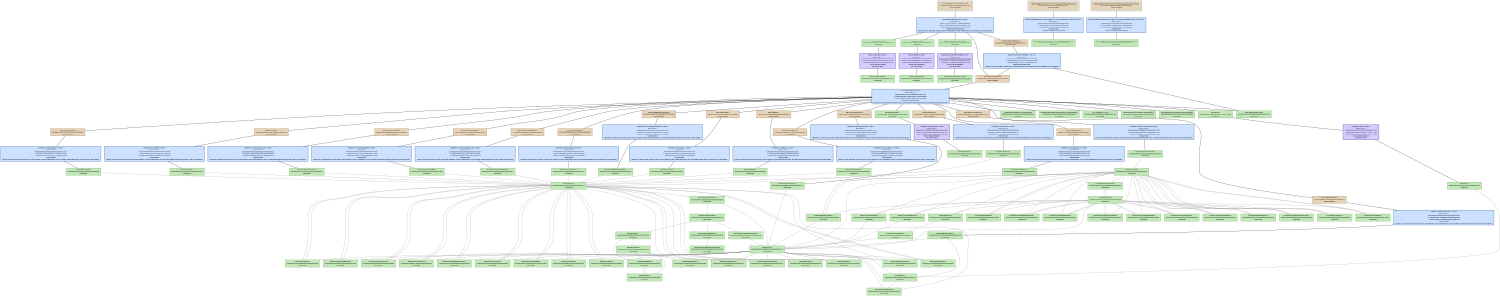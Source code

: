 digraph Rush {
   size = "10.000000,8.500000";
   concentrate = false;

   node [ shape = box, style = filled, color = "0.3 0.5 0.6", fillcolor = "0.3 0.2 0.9", fontname = "Monaco", fontsize = "9" ];
   n00001 [ label = "Development/Rush.mexmac.app\n8fd0e8cda39bfc24e7f78f745df1c03b\nDepsUpdated", color = "0.1 0.5 0.5", fillcolor = "0.1 0.2 0.9", peripheries = 3 ];
   n00002 [ label = "Contents/Info.plist\n7b19a0d8589543fc2aa59c6f9d2b3106\nUpToDate" ];
   n00003 [ label = "Rush.build/Info.plist\n000000004355ff680000000000000292\nUpToDate" ];
   n00004 [ label = "Contents/PkgInfo\n67bec1d7d36bff89fb65c5c9d99e7251\nUpToDate" ];
   n00005 [ label = "Rush.build/PkgInfo\n000000004355ff680000000000000008\nUpToDate" ];
   n00006 [ label = "English.lproj/InfoPlist.strings\n2c3a04f51c278de1b7a88dff30e2f7e5\nUpToDate" ];
   n00007 [ label = "English.lproj/InfoPlist.strings\n00000000434c45840000000000000228\nUpToDate" ];
   n00008 [ label = "ppc/PsychError.o\nd6eaa30fc57f3b2160f0890aefbc929e\nDepsUpdated", color = "0.1 0.5 0.5", fillcolor = "0.1 0.2 0.9" ];
   n00009 [ label = "Base/PsychError.c\n00000000434c4585000000000000563d\nUpToDate" ];
   n00010 [ label = "ppc/PsychRegisterProject.o\na6a4e8155bf575735de3d537e726c83f\nDepsUpdated", color = "0.1 0.5 0.5", fillcolor = "0.1 0.2 0.9" ];
   n00011 [ label = "Base/PsychRegisterProject.c\n00000000434c458500000000000012e6\nUpToDate" ];
   n00012 [ label = "ppc/PsychHelp.o\nb864f15593fc703541d99ce297e5fe92\nDepsUpdated", color = "0.1 0.5 0.5", fillcolor = "0.1 0.2 0.9" ];
   n00013 [ label = "Base/PsychHelp.c\n00000000434c811d00000000000005b8\nUpToDate" ];
   n00014 [ label = "ppc/MiniBox.o\n7855f67d672eded0da8a80ab63d84a46\nDepsUpdated", color = "0.1 0.5 0.5", fillcolor = "0.1 0.2 0.9" ];
   n00015 [ label = "Base/MiniBox.c\n00000000434c45850000000000000f4f\nUpToDate" ];
   n00016 [ label = "ppc/PsychMemory.o\nada071db7efdb338bb0fe20a3f28098d\nDepsUpdated", color = "0.1 0.5 0.5", fillcolor = "0.1 0.2 0.9" ];
   n00017 [ label = "Base/PsychMemory.c\n00000000434ca96200000000000003a4\nUpToDate" ];
   n00018 [ label = "ppc/ProjectTable.o\n29a4d3615d1c325705c161487716064c\nDepsUpdated", color = "0.1 0.5 0.5", fillcolor = "0.1 0.2 0.9" ];
   n00019 [ label = "Base/ProjectTable.c\n00000000434c4585000000000000023a\nUpToDate" ];
   n00020 [ label = "ppc/PsychInit.o\n5b0f8290ea06dcc0d19e46bc16aee7a2\nDepsUpdated", color = "0.1 0.5 0.5", fillcolor = "0.1 0.2 0.9" ];
   n00021 [ label = "Base/PsychInit.c\n00000000434c45850000000000000759\nUpToDate" ];
   n00022 [ label = "ppc/PsychTimeGlue.o\n4a4f7cae330208d25eb678728d7cb54c\nDepsUpdated", color = "0.1 0.5 0.5", fillcolor = "0.1 0.2 0.9" ];
   n00023 [ label = "Base/PsychTimeGlue.c\n000000004355ef98000000000000157f\nUpToDate" ];
   n00024 [ label = "ppc/PsychStructGlue.o\ne458eacdd65bf09b0cdca9f497eb3e55\nDepsUpdated", color = "0.1 0.5 0.5", fillcolor = "0.1 0.2 0.9" ];
   n00025 [ label = "Base/PsychStructGlue.c\n00000000434c45850000000000002bb8\nUpToDate" ];
   n00026 [ label = "ppc/PsychVersioning.o\nc3de7d2e4087c13d24344e94f9c05f7a\nDepsUpdated", color = "0.1 0.5 0.5", fillcolor = "0.1 0.2 0.9" ];
   n00027 [ label = "Base/PsychVersioning.c\n00000000435d66ee00000000000014ee\nUpToDate" ];
   n00028 [ label = "ppc/MODULEVersion.o\n4fa0de109abfd571a719806ae8b725f9\nDepsUpdated", color = "0.1 0.5 0.5", fillcolor = "0.1 0.2 0.9" ];
   n00029 [ label = "Screen/MODULEVersion.c\n000000004356088a000000000000124e\nUpToDate" ];
   n00030 [ label = "ppc/PsychScriptingGlue.o\n7cfd5b3eac5ff6e359f8138e2a398826\nDepsUpdated", color = "0.1 0.5 0.5", fillcolor = "0.1 0.2 0.9" ];
   n00031 [ label = "Base/PsychScriptingGlue.c\n00000000434c458500000000000105c5\nUpToDate" ];
   n00032 [ label = "ppc/mexversion.o\n6be1c320bb1c56849dd2af0323cd1d4a\nUpToDate" ];
   n00033 [ label = "src/mexversion.c\n000000004332d94600000000000002d2\nUpToDate" ];
   n00034 [ label = "ppc/PsychCellGlue.o\nb769558ab8b390a0c4d12602f939b4e0\nDepsUpdated", color = "0.1 0.5 0.5", fillcolor = "0.1 0.2 0.9" ];
   n00035 [ label = "Base/PsychCellGlue.c\n00000000434c45850000000000001c81\nUpToDate" ];
   n00036 [ label = "ppc/Rush.o\n6a698e89e1ef80c2e29b5719307700aa\nUpToDate" ];
   n00037 [ label = "Rush/Rush.c\n00000000434c45850000000000001f14\nUpToDate" ];
   n00038 [ label = "ppc/RegisterProject.o\nf5ac9c50de4413ae9a4f29b5738b7a14\nDepsUpdated", color = "0.1 0.5 0.5", fillcolor = "0.1 0.2 0.9" ];
   n00039 [ label = "Rush/RegisterProject.c\n00000000434c458500000000000003c8\nUpToDate" ];
   n00040 [ label = "ppc/PsychAuthors.o\n2f65a85ba78aa4d112d3f09c036490dd\nDepsUpdated", color = "0.1 0.5 0.5", fillcolor = "0.1 0.2 0.9" ];
   n00041 [ label = "Base/PsychAuthors.c\n00000000434c81430000000000000d3b\nUpToDate" ];
   n00042 [ label = "MacOS/Rush.mexmac\n0558548f20160b937040af501e154ac9\nDepsUpdated", color = "0.1 0.5 0.5", fillcolor = "0.1 0.2 0.9" ];
   n00043 [ label = "Frameworks/OpenGL.framework[C]\n00000000434ac55900000000000000ee\nUpToDate" ];
   n00044 [ label = "Frameworks/ApplicationServices.framework[C]\n00000000434ac53300000000000000ee\nUpToDate" ];
   n00045 [ label = "2.95.2/libstdc++.a[C]\n00000000434abb590000000000075c68\nUpToDate" ];
   n00046 [ label = "Frameworks/CoreAudio.framework[C]\n00000000434ac55b00000000000000cc\nUpToDate" ];
   n00047 [ label = "Frameworks/CoreServices.framework[C]\n00000000434ac53600000000000000ee\nUpToDate" ];
   n00048 [ label = "mac/mexFunction.map\n000000004332d946000000000000012e\nUpToDate" ];
   n00049 [ label = "<Rush.build/Script-2FD6171107306668008DA6B4.sh>[A]\n4f06cd5a92c40998c5a4cd5fceac2b5b\nDepsUpdated", color = "0.1 0.5 0.5", fillcolor = "0.1 0.2 0.9", peripheries = 3 ];
   n00050 [ label = "Rush.build/Script-2FD6171107306668008DA6B4.sh\n000000004355ff6800000000000000ec\nUpToDate" ];
   n00051 [ label = "<Rush.build/Script-2FD6171207306668008DA6B4.sh>[A]\ncb181b4b2445248635ef0f1d63698d40\nDepsUpdated", color = "0.1 0.5 0.5", fillcolor = "0.1 0.2 0.9", peripheries = 3 ];
   n00052 [ label = "Rush.build/Script-2FD6171207306668008DA6B4.sh\n000000004355ff68000000000000003e\nUpToDate" ];
   n00053 [ label = "<MacOS/Rush.mexmac>\n1e67a00c8beac39231313dd099f27411\nDepsUpdated", color = "0.1 0.5 0.5", fillcolor = "0.1 0.2 0.9", style = "filled,dashed" ];
   n00054 [ label = "Base/Psych.h\n00000000435548b60000000000000410\nUpToDate" ];
   n00055 [ label = "Base/Psych.h\n00000000435548b60000000000000410\nUpToDate" ];
   n00056 [ label = "Screen/Screen.h\n000000004355f28e00000000000012e0\nUpToDate" ];
   n00057 [ label = "Rush/Rush.h\n00000000434c458500000000000001ff\nUpToDate" ];
   n00058 [ label = "Base/PsychConstants.h\n00000000435548d4000000000000080d\nUpToDate" ];
   n00059 [ label = "Base/MiniBox.h\n00000000435548d400000000000004d6\nUpToDate" ];
   n00060 [ label = "Base/ProjectTable.h\n00000000435548d400000000000002f6\nUpToDate" ];
   n00061 [ label = "Base/PsychError.h\n00000000435548d40000000000001fe7\nUpToDate" ];
   n00062 [ label = "Base/PsychScriptingGlue.h\n00000000435548f30000000000001a37\nUpToDate" ];
   n00063 [ label = "Base/PsychStructGlue.h\n000000004355496c0000000000000bcc\nUpToDate" ];
   n00064 [ label = "Base/PsychCellGlue.h\n00000000435bf47100000000000005c5\nUpToDate" ];
   n00065 [ label = "Base/PsychRegisterProject.h\n00000000435548d400000000000003f1\nUpToDate" ];
   n00066 [ label = "Base/PsychAuthors.h\n00000000435548d400000000000005e9\nUpToDate" ];
   n00067 [ label = "Base/PsychVersioning.h\n00000000435548f300000000000004dd\nUpToDate" ];
   n00068 [ label = "Base/PsychHelp.h\n00000000435bf48f0000000000000357\nUpToDate" ];
   n00069 [ label = "Base/PsychInit.h\n00000000435548f300000000000002db\nUpToDate" ];
   n00070 [ label = "Base/PsychMemory.h\n00000000435548d40000000000000473\nUpToDate" ];
   n00071 [ label = "Base/PsychTimeGlue.h\n000000004355ef010000000000000483\nUpToDate" ];
   n00072 [ label = "Base/PsychInstrument.h\n00000000435548d400000000000001a8\nUpToDate" ];
   n00073 [ label = "Rush/RegisterProject.h\n00000000434c458500000000000002ce\nUpToDate" ];
   n00074 [ label = "Base/TimeLists.h\n00000000435548f300000000000002a9\nUpToDate" ];
   n00075 [ label = "Screen/PsychRects.h\n00000000434c458500000000000005d5\nUpToDate" ];
   n00076 [ label = "Screen/ScreenTypes.h\n00000000434c458500000000000013b6\nUpToDate" ];
   n00077 [ label = "Screen/PsychVideoGlue.h\n00000000434c458500000000000005d4\nUpToDate" ];
   n00078 [ label = "Screen/PsychScreenGlue.h\n00000000434c45850000000000000d6d\nUpToDate" ];
   n00079 [ label = "Screen/PsychWindowTextGlue.h\n00000000434c458500000000000008ee\nUpToDate" ];
   n00080 [ label = "Screen/WindowBank.h\n000000004355e68c0000000000001b31\nUpToDate" ];
   n00081 [ label = "Screen/PsychWindowGlue.h\n000000004355e21f0000000000000a66\nUpToDate" ];
   n00082 [ label = "Screen/PsychTextureSupport.h\n000000004355a03b0000000000000370\nUpToDate" ];
   n00083 [ label = "Screen/PsychAlphaBlending.h\n00000000434c458500000000000004fb\nUpToDate" ];
   n00084 [ label = "Screen/ScreenArguments.h\n00000000434c45850000000000000ca3\nUpToDate" ];
   n00085 [ label = "Screen/RegisterProject.h\n00000000434c45850000000000000284\nUpToDate" ];
   n00086 [ label = "Screen/WindowHelpers.h\n00000000434c45850000000000000773\nUpToDate" ];
   n00087 [ label = "Fonts/PsychFontGlue.h\n00000000434c45850000000000000e47\nUpToDate" ];
   n00088 [ label = "Fonts/ScreenFontGlue.h\n00000000434c45850000000000000260\nUpToDate" ];
   n00089 [ label = "Fonts/FontInfo.h\n00000000434c45850000000000000ef4\nUpToDate" ];
   n00090 [ label = "Screen/ScreenPreferenceState.h\n000000004355d9f300000000000006ba\nUpToDate" ];
   n00091 [ label = "Base/PsychIncludes.h\n00000000435548d4000000000000074c\nUpToDate" ];
   n00092 [ label = "Screen/Screen.h\n000000004355f28e00000000000012e0\nUpToDate" ];
   n00093 [ label = "Fonts/PsychFontGlue.h\n00000000434c45850000000000000e47\nUpToDate" ];
   n00094 [ label = "Base/PsychPlatform.h\n00000000435548d40000000000000589\nUpToDate" ];
   n00095 [ label = "include/mex.h\n000000004332d9460000000000003742\nUpToDate" ];
   n00096 [ label = "OS9ToolboxFragments/Events.h\n00000000434c45850000000000000236\nUpToDate" ];
   n00097 [ label = "Base/PsychPlatformConstants.h\n000000004355492f000000000000070e\nUpToDate" ];
   n00098 [ label = "include/matrix.h\n000000004332d9460000000000009ff2\nUpToDate" ];
   n00099 [ label = "include/mwdebug.h\n000000004332d9460000000000002b3c\nUpToDate" ];
   n00100 [ label = "include/tmwtypes.h\n000000004332d946000000000000458d\nUpToDate" ];
   n00101 [ label = "include/mat.h\n000000004332d94600000000000023ab\nUpToDate" ];

   node [ shape = box, style = "filled,bold", color = "0.7 0.5 0.7", fillcolor = "0.7 0.2 1.0", fontname = "Monaco", fontsize = "9" ];
   c00001 [ label = "PBXCp Info.plist <wt:0>\nwaitCount: 0\n000000004355ff680000000000000292\n^ 7b19a0d81bc0bc942aa59c6f9d2b3394\n= 7b19a0d8589543fc2aa59c6f9d2b3106\nDoesNotNeedToRun\n(no 'why' info)" ];
   c00002 [ label = "PBXCp PkgInfo <wt:0>\nwaitCount: 0\n00000000000000000000000000000000\n^ 67bec1d7d36bff89fb65c5c9d99e7251\n= 67bec1d7d36bff89fb65c5c9d99e7251\nDoesNotNeedToRun\n(no 'why' info)" ];
   c00003 [ label = "CpResource InfoPlist.strings <wt:4>\nwaitCount: 0\n00000000000000000000000000000000\n^ 2c3a04f51c278de1b7a88dff30e2f7e5\n= 2c3a04f51c278de1b7a88dff30e2f7e5\nDoesNotNeedToRun\n(no 'why' info)" ];
   c00004 [ label = "CompileC PsychError.o <wt:6>\nwaitCount: 0\n000000004355492f0000000000004529\n^ d6eaa30f862a720e60f0890aefbcd7b7\n= d6eaa30fc57f3b2160f0890aefbc929e\nNeedsToRun\nNeeds to run because at least one of the outputs of the command is has an older timestamp than at least one of the inputs.", color = "0.6 0.5 0.7", fillcolor = "0.6 0.2 1.0" ];
   c00005 [ label = "CompileC PsychRegisterProject.o <wt:6>\nwaitCount: 0\n000000004355492f00000000000001f2\n^ a6a4e81518a03c5c5de3d537e726c9cd\n= a6a4e8155bf575735de3d537e726c83f\nNeedsToRun\nNeeds to run because at least one of the outputs of the command is has an older timestamp than at least one of the inputs.", color = "0.6 0.5 0.7", fillcolor = "0.6 0.2 1.0" ];
   c00006 [ label = "CompileC PsychHelp.o <wt:6>\nwaitCount: 0\n0000000043558db700000000000016ac\n^ b864f155d0a9fd8241d99ce297e5e83e\n= b864f15593fc703541d99ce297e5fe92\nNeedsToRun\nNeeds to run because at least one of the outputs of the command is has an older timestamp than at least one of the inputs.", color = "0.6 0.5 0.7", fillcolor = "0.6 0.2 1.0" ];
   c00007 [ label = "CompileC MiniBox.o <wt:6>\nwaitCount: 0\n000000004355492f0000000000001c5b\n^ 7855f67d247b97ffda8a80ab63d8561d\n= 7855f67d672eded0da8a80ab63d84a46\nNeedsToRun\nNeeds to run because at least one of the outputs of the command is has an older timestamp than at least one of the inputs.", color = "0.6 0.5 0.7", fillcolor = "0.6 0.2 1.0" ];
   c00008 [ label = "CompileC PsychMemory.o <wt:6>\nwaitCount: 0\n000000004355a5c800000000000010b0\n^ ada071db3da816f0bb0fe20a3f28193d\n= ada071db7efdb338bb0fe20a3f28098d\nNeedsToRun\nNeeds to run because at least one of the outputs of the command is has an older timestamp than at least one of the inputs.", color = "0.6 0.5 0.7", fillcolor = "0.6 0.2 1.0" ];
   c00009 [ label = "CompileC ProjectTable.o <wt:6>\nwaitCount: 0\n000000004355492f000000000000112e\n^ 29a4d3611e497b7805c1614877161762\n= 29a4d3615d1c325705c161487716064c\nNeedsToRun\nNeeds to run because at least one of the outputs of the command is has an older timestamp than at least one of the inputs.", color = "0.6 0.5 0.7", fillcolor = "0.6 0.2 1.0" ];
   c00010 [ label = "CompileC PsychInit.o <wt:6>\nwaitCount: 0\n000000004355492f000000000000144d\n^ 5b0f8290a95395efd19e46bc16aef3ef\n= 5b0f8290ea06dcc0d19e46bc16aee7a2\nNeedsToRun\nNeeds to run because at least one of the outputs of the command is has an older timestamp than at least one of the inputs.", color = "0.6 0.5 0.7", fillcolor = "0.6 0.2 1.0" ];
   c00011 [ label = "CompileC PsychTimeGlue.o <wt:6>\nwaitCount: 0\n000000004355eebc0000000000001391\n^ 4a4f7cae7057e66e5eb678728d7ca6dd\n= 4a4f7cae330208d25eb678728d7cb54c\nNeedsToRun\nNeeds to run because at least one of the outputs of the command is has an older timestamp than at least one of the inputs.", color = "0.6 0.5 0.7", fillcolor = "0.6 0.2 1.0" ];
   c00012 [ label = "CompileC PsychStructGlue.o <wt:6>\nwaitCount: 0\n000000004355492f00000000000038ac\n^ e458eacd950eb9b40cdca9f497eb06f9\n= e458eacdd65bf09b0cdca9f497eb3e55\nNeedsToRun\nNeeds to run because at least one of the outputs of the command is has an older timestamp than at least one of the inputs.", color = "0.6 0.5 0.7", fillcolor = "0.6 0.2 1.0" ];
   c00013 [ label = "CompileC PsychVersioning.o <wt:6>\nwaitCount: 0\n0000000043446a4400000000000007fa\n^ c3de7d2e03c3ab7924344e94f9c05880\n= c3de7d2e4087c13d24344e94f9c05f7a\nNeedsToRun\nNeeds to run because at least one of the outputs of the command is has an older timestamp than at least one of the inputs.", color = "0.6 0.5 0.7", fillcolor = "0.6 0.2 1.0" ];
   c00014 [ label = "CompileC MODULEVersion.o <wt:6>\nwaitCount: 0\n000000004356088a000000000000124e\n^ 4fa0de10d9e9ddfba719806ae8b737b7\n= 4fa0de109abfd571a719806ae8b725f9\nNeedsToRun\nNeeds to run because at least one of the outputs of the command is has an older timestamp than at least one of the inputs.", color = "0.6 0.5 0.7", fillcolor = "0.6 0.2 1.0" ];
   c00015 [ label = "CompileC PsychScriptingGlue.o <wt:6>\nwaitCount: 0\n000000004355492f00000000000116d1\n^ 7cfd5b3eef0abfcc59f8138e2a389ef7\n= 7cfd5b3eac5ff6e359f8138e2a398826\nNeedsToRun\nNeeds to run because at least one of the outputs of the command is has an older timestamp than at least one of the inputs.", color = "0.6 0.5 0.7", fillcolor = "0.6 0.2 1.0" ];
   c00016 [ label = "CompileC mexversion.o <wt:6>\nwaitCount: 0\n000000004332d94600000000000002d2\n^ 6be1c320f82e8fc29dd2af0323cd1f98\n= 6be1c320bb1c56849dd2af0323cd1d4a\nDoesNotNeedToRun\n(no 'why' info)" ];
   c00017 [ label = "CompileC PsychCellGlue.o <wt:6>\nwaitCount: 0\n000000004355492f0000000000000f95\n^ b769558afbe6d98fc4d12602f939bb75\n= b769558ab8b390a0c4d12602f939b4e0\nNeedsToRun\nNeeds to run because at least one of the outputs of the command is has an older timestamp than at least one of the inputs.", color = "0.6 0.5 0.7", fillcolor = "0.6 0.2 1.0" ];
   c00018 [ label = "CompileC Rush.o <wt:6>\nwaitCount: 0\n000000004355ef010000000000001a68\n^ 6a698e89a2ba6fc3e29b571930771ac2\n= 6a698e89e1ef80c2e29b5719307700aa\nDoesNotNeedToRun\n(no 'why' info)" ];
   c00019 [ label = "CompileC RegisterProject.o <wt:6>\nwaitCount: 0\n000000004355ee25000000000000005a\n^ f5ac9c509d11fd8b9a4f29b5738b7a4e\n= f5ac9c50de4413ae9a4f29b5738b7a14\nNeedsToRun\nNeeds to run because at least one of the outputs of the command is has an older timestamp than at least one of the inputs.", color = "0.6 0.5 0.7", fillcolor = "0.6 0.2 1.0" ];
   c00020 [ label = "CompileC PsychAuthors.o <wt:6>\nwaitCount: 0\n0000000043558de90000000000001e2f\n^ 2f65a85be4df293812d3f09c03648ef2\n= 2f65a85ba78aa4d112d3f09c036490dd\nNeedsToRun\nNeeds to run because at least one of the outputs of the command is has an older timestamp than at least one of the inputs.", color = "0.6 0.5 0.7", fillcolor = "0.6 0.2 1.0" ];
   c00021 [ label = "Ld Rush.mexmac <wt:6>\nwaitCount: 15\n5dc82e53ab77347f72ab8e4d19856107\n^ 58907adc8b613fec02eb211d07902bce\n= 0558548f20160b937040af501e154ac9\nIndirectlyNeedsToRun\nNeeds to run because at least one of the inputs to the command are scheduled to be updated.", color = "0.6 0.5 0.7", fillcolor = "0.6 0.2 1.0" ];
   c00022 [ label = "PhaseScriptExecution Script-2FD6171107306668008DA6B4.sh <wt:10>\nwaitCount: 0\n000000004355ff6800000000000000ec\n^ 4f06cd5ad191f6f0c5a4cd5fceac2bb7\n= 4f06cd5a92c40998c5a4cd5fceac2b5b\nNeedsToRun\n1 output is always out-of-date", color = "0.6 0.5 0.7", fillcolor = "0.6 0.2 1.0" ];
   c00023 [ label = "PhaseScriptExecution Script-2FD6171207306668008DA6B4.sh <wt:12>\nwaitCount: 0\n000000004355ff68000000000000003e\n^ cb181b4b6710dbee35ef0f1d63698d7e\n= cb181b4b2445248635ef0f1d63698d40\nNeedsToRun\n1 output is always out-of-date", color = "0.6 0.5 0.7", fillcolor = "0.6 0.2 1.0" ];
   c00024 [ label = "EditSymbols Rush.mexmac <wt:13>\nwaitCount: 1\n0558548f6324d2d57040af501e154be7\n^ 1b3ff483e8ce11474171928087e73ff6\n= 1e67a00c8beac39231313dd099f27411\nIndirectlyNeedsToRun\nNeeds to run because at least one of the inputs to the command are scheduled to be updated.", color = "0.6 0.5 0.7", fillcolor = "0.6 0.2 1.0" ];
   c00025 [ label = "Touch Rush.mexmac.app <wt:14>\nwaitCount: 2\n2ba291793c25f995271946d9f3b08a6a\n^ a47279b49fbe05b1c0eec9adae414a51\n= 8fd0e8cda39bfc24e7f78f745df1c03b\nIndirectlyNeedsToRun\nNeeds to run because at least one of the inputs to the command are scheduled to be updated.", color = "0.6 0.5 0.7", fillcolor = "0.6 0.2 1.0" ];

   edge [ style = solid, color = black, arrowhead = none, arrowtail = normal ];
   n00001 -> { c00025 };
   n00002 -> { c00001 };
   n00004 -> { c00002 };
   n00006 -> { c00003 };
   n00008 -> { c00004 };
   n00010 -> { c00005 };
   n00012 -> { c00006 };
   n00014 -> { c00007 };
   n00016 -> { c00008 };
   n00018 -> { c00009 };
   n00020 -> { c00010 };
   n00022 -> { c00011 };
   n00024 -> { c00012 };
   n00026 -> { c00013 };
   n00028 -> { c00014 };
   n00030 -> { c00015 };
   n00032 -> { c00016 };
   n00034 -> { c00017 };
   n00036 -> { c00018 };
   n00038 -> { c00019 };
   n00040 -> { c00020 };
   n00042 -> { c00021 };
   n00049 -> { c00022 };
   n00051 -> { c00023 };
   n00053 -> { c00024 };
   c00001 -> { n00003 };
   c00002 -> { n00005 n00005 };
   c00003 -> { n00007 n00007 };
   c00004 -> { n00009 };
   c00005 -> { n00011 };
   c00006 -> { n00013 };
   c00007 -> { n00015 };
   c00008 -> { n00017 };
   c00009 -> { n00019 };
   c00010 -> { n00021 };
   c00011 -> { n00023 };
   c00012 -> { n00025 };
   c00013 -> { n00027 };
   c00014 -> { n00029 };
   c00015 -> { n00031 };
   c00016 -> { n00033 };
   c00017 -> { n00035 };
   c00018 -> { n00037 };
   c00019 -> { n00039 };
   c00020 -> { n00041 };
   c00021 -> { n00008 n00010 n00012 n00014 n00016 n00018 n00020 n00022 n00024 n00026 n00028 n00030 n00032 n00034 n00036 n00038 n00040 n00043 n00044 n00045 n00046 n00047 n00048 };
   c00022 -> { n00050 };
   c00023 -> { n00052 };
   c00024 -> { n00042 n00048 };
   c00025 -> { n00002 n00004 n00006 n00042 n00053 };

   edge [ style = solid, color = gray60, arrowhead = none, arrowtail = normal ];
   n00009 -> { n00054 };
   n00011 -> { n00054 };
   n00013 -> { n00054 };
   n00015 -> { n00054 };
   n00017 -> { n00054 };
   n00019 -> { n00054 };
   n00021 -> { n00054 };
   n00023 -> { n00055 };
   n00025 -> { n00054 };
   n00027 -> { n00054 };
   n00029 -> { n00056 };
   n00031 -> { n00054 };
   n00035 -> { n00054 };
   n00037 -> { n00057 };
   n00039 -> { n00055 n00057 };
   n00041 -> { n00054 };
   n00054 -> { n00058 n00059 n00060 n00061 n00062 n00063 n00064 n00065 n00066 n00067 n00068 n00069 n00070 n00071 n00072 n00073 n00074 };
   n00055 -> { n00058 n00059 n00060 n00061 n00062 n00063 n00064 n00065 n00066 n00067 n00068 n00069 n00070 n00071 n00072 n00073 n00074 };
   n00056 -> { n00055 n00075 n00076 n00077 n00078 n00079 n00080 n00081 n00082 n00083 n00084 n00085 n00086 n00087 n00088 n00089 n00090 };
   n00057 -> { n00055 n00071 };
   n00058 -> { n00091 };
   n00059 -> { n00054 };
   n00060 -> { n00054 };
   n00061 -> { n00054 };
   n00062 -> { n00054 };
   n00063 -> { n00054 };
   n00064 -> { n00054 };
   n00065 -> { n00054 };
   n00066 -> { n00054 };
   n00067 -> { n00054 };
   n00068 -> { n00054 };
   n00069 -> { n00054 };
   n00071 -> { n00055 };
   n00072 -> { n00054 };
   n00073 -> { n00055 n00057 };
   n00075 -> { n00056 };
   n00076 -> { n00056 };
   n00077 -> { n00092 };
   n00078 -> { n00092 };
   n00079 -> { n00092 };
   n00080 -> { n00056 };
   n00081 -> { n00092 };
   n00082 -> { n00092 };
   n00083 -> { n00092 };
   n00084 -> { n00056 };
   n00085 -> { n00055 n00056 };
   n00087 -> { n00055 };
   n00088 -> { n00055 };
   n00089 -> { n00093 };
   n00090 -> { n00056 };
   n00091 -> { n00094 n00095 n00095 n00096 n00095 };
   n00092 -> { n00055 n00075 n00076 n00077 n00078 n00079 n00080 n00081 n00082 n00083 n00084 n00085 n00086 n00087 n00088 n00089 n00090 };
   n00093 -> { n00055 };
   n00094 -> { n00097 };
   n00095 -> { n00098 n00098 n00099 };
   n00096 -> { n00055 };
   n00098 -> { n00100 n00099 };
   n00099 -> { n00098 n00101 };
   n00101 -> { n00098 n00099 };
}
